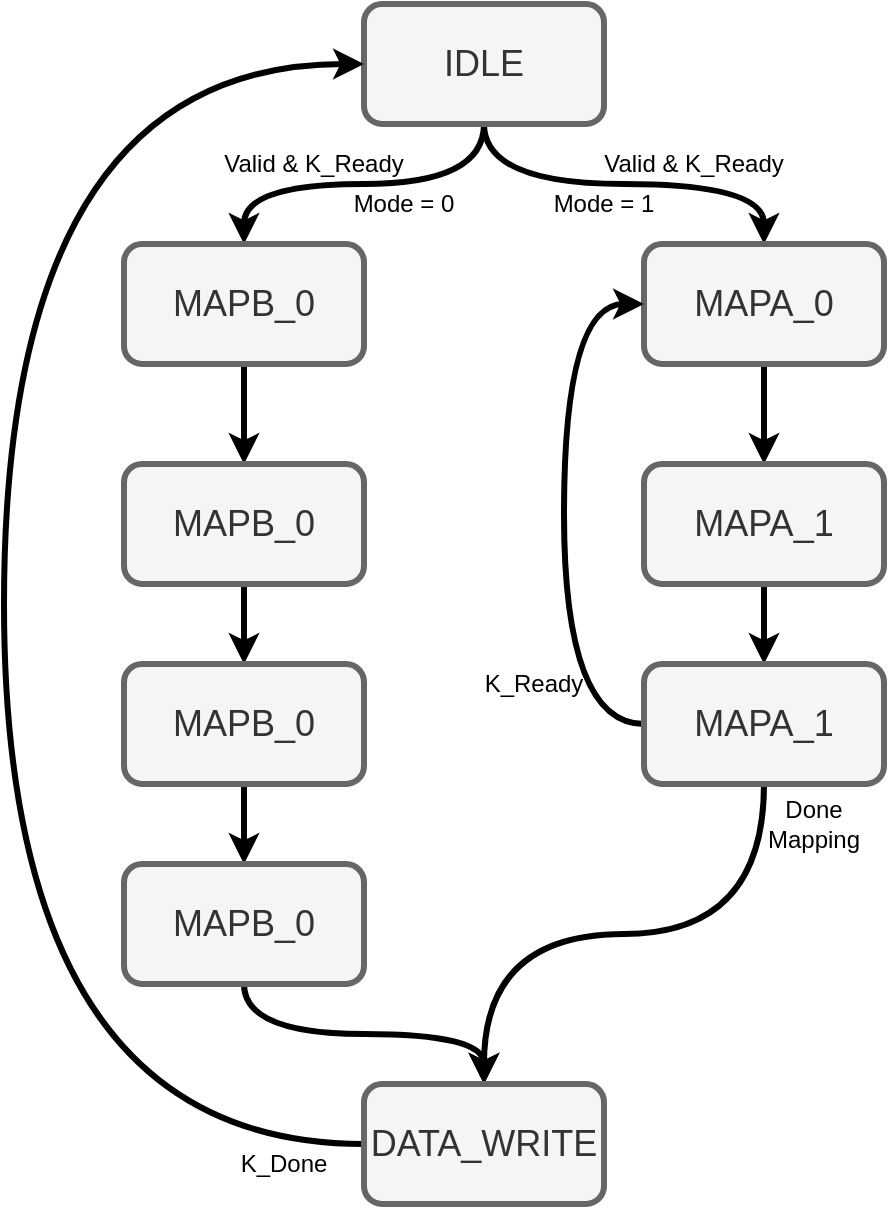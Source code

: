 <mxfile version="14.5.1" type="device"><diagram id="yPuuJ5kcsj_YCO4L4vfg" name="Page-1"><mxGraphModel dx="1185" dy="685" grid="1" gridSize="10" guides="1" tooltips="1" connect="1" arrows="1" fold="1" page="1" pageScale="1" pageWidth="850" pageHeight="1100" math="0" shadow="0"><root><mxCell id="0"/><mxCell id="1" parent="0"/><mxCell id="XPz-NCLA9nrEwRqZ8xpv-25" style="edgeStyle=orthogonalEdgeStyle;rounded=0;orthogonalLoop=1;jettySize=auto;html=1;exitX=0.5;exitY=1;exitDx=0;exitDy=0;curved=1;strokeWidth=3;" edge="1" parent="1" source="XPz-NCLA9nrEwRqZ8xpv-2" target="XPz-NCLA9nrEwRqZ8xpv-17"><mxGeometry relative="1" as="geometry"/></mxCell><mxCell id="XPz-NCLA9nrEwRqZ8xpv-26" style="edgeStyle=orthogonalEdgeStyle;curved=1;rounded=0;orthogonalLoop=1;jettySize=auto;html=1;exitX=0.5;exitY=1;exitDx=0;exitDy=0;strokeWidth=3;" edge="1" parent="1" source="XPz-NCLA9nrEwRqZ8xpv-2" target="XPz-NCLA9nrEwRqZ8xpv-20"><mxGeometry relative="1" as="geometry"/></mxCell><mxCell id="XPz-NCLA9nrEwRqZ8xpv-2" value="&lt;font style=&quot;font-size: 18px&quot;&gt;IDLE&lt;/font&gt;" style="rounded=1;whiteSpace=wrap;html=1;strokeWidth=3;fillColor=#f5f5f5;strokeColor=#666666;fontColor=#333333;" vertex="1" parent="1"><mxGeometry x="340" y="160" width="120" height="60" as="geometry"/></mxCell><mxCell id="XPz-NCLA9nrEwRqZ8xpv-27" style="edgeStyle=orthogonalEdgeStyle;curved=1;rounded=0;orthogonalLoop=1;jettySize=auto;html=1;exitX=0.5;exitY=1;exitDx=0;exitDy=0;strokeWidth=3;" edge="1" parent="1" source="XPz-NCLA9nrEwRqZ8xpv-17" target="XPz-NCLA9nrEwRqZ8xpv-18"><mxGeometry relative="1" as="geometry"/></mxCell><mxCell id="XPz-NCLA9nrEwRqZ8xpv-17" value="&lt;font style=&quot;font-size: 18px&quot;&gt;MAPA_0&lt;/font&gt;" style="rounded=1;whiteSpace=wrap;html=1;strokeWidth=3;fillColor=#f5f5f5;strokeColor=#666666;fontColor=#333333;" vertex="1" parent="1"><mxGeometry x="480" y="280" width="120" height="60" as="geometry"/></mxCell><mxCell id="XPz-NCLA9nrEwRqZ8xpv-28" style="edgeStyle=orthogonalEdgeStyle;curved=1;rounded=0;orthogonalLoop=1;jettySize=auto;html=1;exitX=0.5;exitY=1;exitDx=0;exitDy=0;strokeWidth=3;" edge="1" parent="1" source="XPz-NCLA9nrEwRqZ8xpv-18" target="XPz-NCLA9nrEwRqZ8xpv-19"><mxGeometry relative="1" as="geometry"/></mxCell><mxCell id="XPz-NCLA9nrEwRqZ8xpv-18" value="&lt;font style=&quot;font-size: 18px&quot;&gt;MAPA_1&lt;/font&gt;" style="rounded=1;whiteSpace=wrap;html=1;strokeWidth=3;fillColor=#f5f5f5;strokeColor=#666666;fontColor=#333333;" vertex="1" parent="1"><mxGeometry x="480" y="390" width="120" height="60" as="geometry"/></mxCell><mxCell id="XPz-NCLA9nrEwRqZ8xpv-35" style="edgeStyle=orthogonalEdgeStyle;curved=1;rounded=0;orthogonalLoop=1;jettySize=auto;html=1;exitX=0;exitY=0.5;exitDx=0;exitDy=0;entryX=0;entryY=0.5;entryDx=0;entryDy=0;strokeWidth=3;" edge="1" parent="1" source="XPz-NCLA9nrEwRqZ8xpv-19" target="XPz-NCLA9nrEwRqZ8xpv-17"><mxGeometry relative="1" as="geometry"><Array as="points"><mxPoint x="440" y="520"/><mxPoint x="440" y="310"/></Array></mxGeometry></mxCell><mxCell id="XPz-NCLA9nrEwRqZ8xpv-36" style="edgeStyle=orthogonalEdgeStyle;curved=1;rounded=0;orthogonalLoop=1;jettySize=auto;html=1;exitX=0.5;exitY=1;exitDx=0;exitDy=0;strokeWidth=3;" edge="1" parent="1" source="XPz-NCLA9nrEwRqZ8xpv-19" target="XPz-NCLA9nrEwRqZ8xpv-24"><mxGeometry relative="1" as="geometry"/></mxCell><mxCell id="XPz-NCLA9nrEwRqZ8xpv-19" value="&lt;font style=&quot;font-size: 18px&quot;&gt;MAPA_1&lt;/font&gt;" style="rounded=1;whiteSpace=wrap;html=1;strokeWidth=3;fillColor=#f5f5f5;strokeColor=#666666;fontColor=#333333;" vertex="1" parent="1"><mxGeometry x="480" y="490" width="120" height="60" as="geometry"/></mxCell><mxCell id="XPz-NCLA9nrEwRqZ8xpv-29" style="edgeStyle=orthogonalEdgeStyle;curved=1;rounded=0;orthogonalLoop=1;jettySize=auto;html=1;exitX=0.5;exitY=1;exitDx=0;exitDy=0;strokeWidth=3;" edge="1" parent="1" source="XPz-NCLA9nrEwRqZ8xpv-20" target="XPz-NCLA9nrEwRqZ8xpv-21"><mxGeometry relative="1" as="geometry"/></mxCell><mxCell id="XPz-NCLA9nrEwRqZ8xpv-20" value="&lt;font style=&quot;font-size: 18px&quot;&gt;MAPB_0&lt;/font&gt;" style="rounded=1;whiteSpace=wrap;html=1;strokeWidth=3;fillColor=#f5f5f5;strokeColor=#666666;fontColor=#333333;" vertex="1" parent="1"><mxGeometry x="220" y="280" width="120" height="60" as="geometry"/></mxCell><mxCell id="XPz-NCLA9nrEwRqZ8xpv-30" style="edgeStyle=orthogonalEdgeStyle;curved=1;rounded=0;orthogonalLoop=1;jettySize=auto;html=1;exitX=0.5;exitY=1;exitDx=0;exitDy=0;entryX=0.5;entryY=0;entryDx=0;entryDy=0;strokeWidth=3;" edge="1" parent="1" source="XPz-NCLA9nrEwRqZ8xpv-21" target="XPz-NCLA9nrEwRqZ8xpv-22"><mxGeometry relative="1" as="geometry"/></mxCell><mxCell id="XPz-NCLA9nrEwRqZ8xpv-21" value="&lt;font style=&quot;font-size: 18px&quot;&gt;MAPB_0&lt;/font&gt;" style="rounded=1;whiteSpace=wrap;html=1;strokeWidth=3;fillColor=#f5f5f5;strokeColor=#666666;fontColor=#333333;" vertex="1" parent="1"><mxGeometry x="220" y="390" width="120" height="60" as="geometry"/></mxCell><mxCell id="XPz-NCLA9nrEwRqZ8xpv-31" style="edgeStyle=orthogonalEdgeStyle;curved=1;rounded=0;orthogonalLoop=1;jettySize=auto;html=1;exitX=0.5;exitY=1;exitDx=0;exitDy=0;entryX=0.5;entryY=0;entryDx=0;entryDy=0;strokeWidth=3;" edge="1" parent="1" source="XPz-NCLA9nrEwRqZ8xpv-22" target="XPz-NCLA9nrEwRqZ8xpv-23"><mxGeometry relative="1" as="geometry"/></mxCell><mxCell id="XPz-NCLA9nrEwRqZ8xpv-22" value="&lt;font style=&quot;font-size: 18px&quot;&gt;MAPB_0&lt;/font&gt;" style="rounded=1;whiteSpace=wrap;html=1;strokeWidth=3;fillColor=#f5f5f5;strokeColor=#666666;fontColor=#333333;" vertex="1" parent="1"><mxGeometry x="220" y="490" width="120" height="60" as="geometry"/></mxCell><mxCell id="XPz-NCLA9nrEwRqZ8xpv-33" style="edgeStyle=orthogonalEdgeStyle;curved=1;rounded=0;orthogonalLoop=1;jettySize=auto;html=1;exitX=0.5;exitY=1;exitDx=0;exitDy=0;strokeWidth=3;" edge="1" parent="1" source="XPz-NCLA9nrEwRqZ8xpv-23" target="XPz-NCLA9nrEwRqZ8xpv-24"><mxGeometry relative="1" as="geometry"/></mxCell><mxCell id="XPz-NCLA9nrEwRqZ8xpv-23" value="&lt;font style=&quot;font-size: 18px&quot;&gt;MAPB_0&lt;/font&gt;" style="rounded=1;whiteSpace=wrap;html=1;strokeWidth=3;fillColor=#f5f5f5;strokeColor=#666666;fontColor=#333333;" vertex="1" parent="1"><mxGeometry x="220" y="590" width="120" height="60" as="geometry"/></mxCell><mxCell id="XPz-NCLA9nrEwRqZ8xpv-37" style="edgeStyle=orthogonalEdgeStyle;curved=1;rounded=0;orthogonalLoop=1;jettySize=auto;html=1;exitX=0;exitY=0.5;exitDx=0;exitDy=0;entryX=0;entryY=0.5;entryDx=0;entryDy=0;strokeWidth=3;" edge="1" parent="1" source="XPz-NCLA9nrEwRqZ8xpv-24" target="XPz-NCLA9nrEwRqZ8xpv-2"><mxGeometry relative="1" as="geometry"><Array as="points"><mxPoint x="160" y="730"/><mxPoint x="160" y="190"/></Array></mxGeometry></mxCell><mxCell id="XPz-NCLA9nrEwRqZ8xpv-24" value="&lt;font style=&quot;font-size: 18px&quot;&gt;DATA_WRITE&lt;/font&gt;" style="rounded=1;whiteSpace=wrap;html=1;strokeWidth=3;fillColor=#f5f5f5;strokeColor=#666666;fontColor=#333333;" vertex="1" parent="1"><mxGeometry x="340" y="700" width="120" height="60" as="geometry"/></mxCell><mxCell id="XPz-NCLA9nrEwRqZ8xpv-38" value="Valid &amp;amp; K_Ready" style="text;html=1;strokeColor=none;fillColor=none;align=center;verticalAlign=middle;whiteSpace=wrap;rounded=0;" vertex="1" parent="1"><mxGeometry x="450" y="230" width="110" height="20" as="geometry"/></mxCell><mxCell id="XPz-NCLA9nrEwRqZ8xpv-39" value="Valid &amp;amp; K_Ready" style="text;html=1;strokeColor=none;fillColor=none;align=center;verticalAlign=middle;whiteSpace=wrap;rounded=0;" vertex="1" parent="1"><mxGeometry x="260" y="230" width="110" height="20" as="geometry"/></mxCell><mxCell id="XPz-NCLA9nrEwRqZ8xpv-40" value="Mode = 1" style="text;html=1;strokeColor=none;fillColor=none;align=center;verticalAlign=middle;whiteSpace=wrap;rounded=0;" vertex="1" parent="1"><mxGeometry x="430" y="250" width="60" height="20" as="geometry"/></mxCell><mxCell id="XPz-NCLA9nrEwRqZ8xpv-41" value="Mode = 0" style="text;html=1;strokeColor=none;fillColor=none;align=center;verticalAlign=middle;whiteSpace=wrap;rounded=0;" vertex="1" parent="1"><mxGeometry x="330" y="250" width="60" height="20" as="geometry"/></mxCell><mxCell id="XPz-NCLA9nrEwRqZ8xpv-42" value="K_Ready" style="text;html=1;strokeColor=none;fillColor=none;align=center;verticalAlign=middle;whiteSpace=wrap;rounded=0;" vertex="1" parent="1"><mxGeometry x="405" y="490" width="40" height="20" as="geometry"/></mxCell><mxCell id="XPz-NCLA9nrEwRqZ8xpv-44" value="Done Mapping" style="text;html=1;strokeColor=none;fillColor=none;align=center;verticalAlign=middle;whiteSpace=wrap;rounded=0;" vertex="1" parent="1"><mxGeometry x="540" y="560" width="50" height="20" as="geometry"/></mxCell><mxCell id="XPz-NCLA9nrEwRqZ8xpv-45" value="K_Done" style="text;html=1;strokeColor=none;fillColor=none;align=center;verticalAlign=middle;whiteSpace=wrap;rounded=0;" vertex="1" parent="1"><mxGeometry x="280" y="730" width="40" height="20" as="geometry"/></mxCell></root></mxGraphModel></diagram></mxfile>